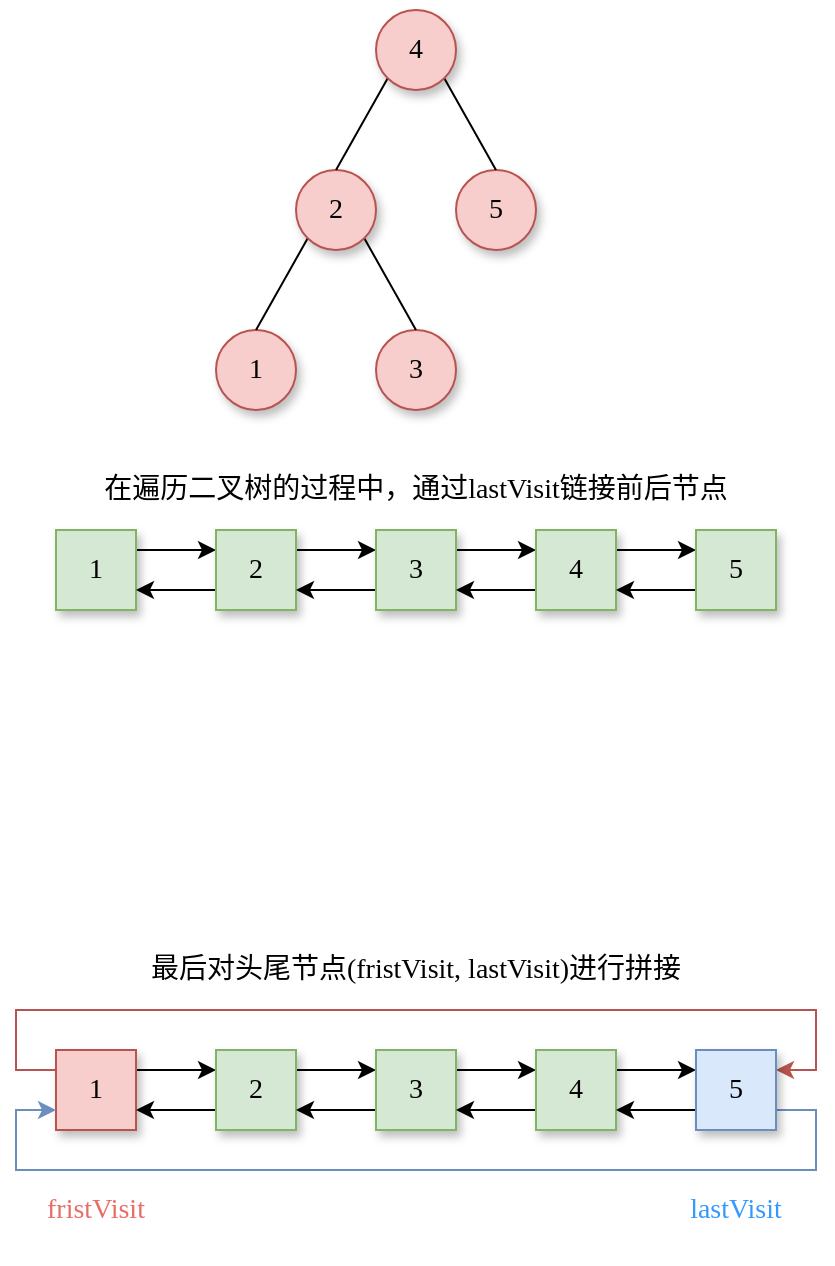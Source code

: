 <mxfile version="16.1.0" type="github">
  <diagram id="ih9pleKSEQteRKPzQB1U" name="第 1 页">
    <mxGraphModel dx="1042" dy="547" grid="1" gridSize="10" guides="1" tooltips="1" connect="1" arrows="1" fold="1" page="1" pageScale="1" pageWidth="827" pageHeight="1169" background="#ffffff" math="0" shadow="0">
      <root>
        <mxCell id="0" />
        <mxCell id="1" parent="0" />
        <mxCell id="TT5LCEEZez6pTTRrhasZ-1" value="&lt;font style=&quot;font-size: 14px&quot; face=&quot;Comic Sans MS&quot;&gt;1&lt;/font&gt;" style="ellipse;whiteSpace=wrap;html=1;aspect=fixed;fillColor=#f8cecc;strokeColor=#b85450;shadow=1;" vertex="1" parent="1">
          <mxGeometry x="240" y="280" width="40" height="40" as="geometry" />
        </mxCell>
        <mxCell id="TT5LCEEZez6pTTRrhasZ-2" value="&lt;font style=&quot;font-size: 14px&quot; face=&quot;Comic Sans MS&quot;&gt;3&lt;/font&gt;" style="ellipse;whiteSpace=wrap;html=1;aspect=fixed;fillColor=#f8cecc;strokeColor=#b85450;shadow=1;" vertex="1" parent="1">
          <mxGeometry x="320" y="280" width="40" height="40" as="geometry" />
        </mxCell>
        <mxCell id="TT5LCEEZez6pTTRrhasZ-8" style="edgeStyle=none;rounded=0;orthogonalLoop=1;jettySize=auto;html=1;exitX=0;exitY=1;exitDx=0;exitDy=0;entryX=0.5;entryY=0;entryDx=0;entryDy=0;endArrow=none;endFill=0;" edge="1" parent="1" source="TT5LCEEZez6pTTRrhasZ-3" target="TT5LCEEZez6pTTRrhasZ-1">
          <mxGeometry relative="1" as="geometry" />
        </mxCell>
        <mxCell id="TT5LCEEZez6pTTRrhasZ-9" style="edgeStyle=none;rounded=0;orthogonalLoop=1;jettySize=auto;html=1;exitX=1;exitY=1;exitDx=0;exitDy=0;entryX=0.5;entryY=0;entryDx=0;entryDy=0;endArrow=none;endFill=0;" edge="1" parent="1" source="TT5LCEEZez6pTTRrhasZ-3" target="TT5LCEEZez6pTTRrhasZ-2">
          <mxGeometry relative="1" as="geometry" />
        </mxCell>
        <mxCell id="TT5LCEEZez6pTTRrhasZ-3" value="&lt;font face=&quot;Comic Sans MS&quot; style=&quot;font-size: 14px&quot;&gt;2&lt;/font&gt;" style="ellipse;whiteSpace=wrap;html=1;aspect=fixed;fillColor=#f8cecc;strokeColor=#b85450;shadow=1;" vertex="1" parent="1">
          <mxGeometry x="280" y="200" width="40" height="40" as="geometry" />
        </mxCell>
        <mxCell id="TT5LCEEZez6pTTRrhasZ-4" value="&lt;font style=&quot;font-size: 14px&quot; face=&quot;Comic Sans MS&quot;&gt;5&lt;/font&gt;" style="ellipse;whiteSpace=wrap;html=1;aspect=fixed;fillColor=#f8cecc;strokeColor=#b85450;shadow=1;" vertex="1" parent="1">
          <mxGeometry x="360" y="200" width="40" height="40" as="geometry" />
        </mxCell>
        <mxCell id="TT5LCEEZez6pTTRrhasZ-6" style="rounded=0;orthogonalLoop=1;jettySize=auto;html=1;exitX=0;exitY=1;exitDx=0;exitDy=0;entryX=0.5;entryY=0;entryDx=0;entryDy=0;endArrow=none;endFill=0;" edge="1" parent="1" source="TT5LCEEZez6pTTRrhasZ-5" target="TT5LCEEZez6pTTRrhasZ-3">
          <mxGeometry relative="1" as="geometry" />
        </mxCell>
        <mxCell id="TT5LCEEZez6pTTRrhasZ-7" style="edgeStyle=none;rounded=0;orthogonalLoop=1;jettySize=auto;html=1;exitX=1;exitY=1;exitDx=0;exitDy=0;entryX=0.5;entryY=0;entryDx=0;entryDy=0;endArrow=none;endFill=0;" edge="1" parent="1" source="TT5LCEEZez6pTTRrhasZ-5" target="TT5LCEEZez6pTTRrhasZ-4">
          <mxGeometry relative="1" as="geometry" />
        </mxCell>
        <mxCell id="TT5LCEEZez6pTTRrhasZ-5" value="&lt;font style=&quot;font-size: 14px&quot; face=&quot;Comic Sans MS&quot;&gt;4&lt;/font&gt;" style="ellipse;whiteSpace=wrap;html=1;aspect=fixed;fillColor=#f8cecc;strokeColor=#b85450;shadow=1;" vertex="1" parent="1">
          <mxGeometry x="320" y="120" width="40" height="40" as="geometry" />
        </mxCell>
        <mxCell id="TT5LCEEZez6pTTRrhasZ-15" style="edgeStyle=none;rounded=0;orthogonalLoop=1;jettySize=auto;html=1;exitX=1;exitY=0.25;exitDx=0;exitDy=0;entryX=0;entryY=0.25;entryDx=0;entryDy=0;fontFamily=Comic Sans MS;fontSize=14;endArrow=classic;endFill=1;startArrow=none;startFill=0;" edge="1" parent="1" source="TT5LCEEZez6pTTRrhasZ-10" target="TT5LCEEZez6pTTRrhasZ-11">
          <mxGeometry relative="1" as="geometry" />
        </mxCell>
        <mxCell id="TT5LCEEZez6pTTRrhasZ-10" value="1" style="rounded=0;whiteSpace=wrap;html=1;shadow=1;fontFamily=Comic Sans MS;fontSize=14;fillColor=#d5e8d4;strokeColor=#82b366;" vertex="1" parent="1">
          <mxGeometry x="160" y="380" width="40" height="40" as="geometry" />
        </mxCell>
        <mxCell id="TT5LCEEZez6pTTRrhasZ-16" style="edgeStyle=none;rounded=0;orthogonalLoop=1;jettySize=auto;html=1;exitX=0;exitY=0.75;exitDx=0;exitDy=0;entryX=1;entryY=0.75;entryDx=0;entryDy=0;fontFamily=Comic Sans MS;fontSize=14;startArrow=none;startFill=0;endArrow=classic;endFill=1;" edge="1" parent="1" source="TT5LCEEZez6pTTRrhasZ-11" target="TT5LCEEZez6pTTRrhasZ-10">
          <mxGeometry relative="1" as="geometry" />
        </mxCell>
        <mxCell id="TT5LCEEZez6pTTRrhasZ-17" style="edgeStyle=none;rounded=0;orthogonalLoop=1;jettySize=auto;html=1;exitX=1;exitY=0.25;exitDx=0;exitDy=0;entryX=0;entryY=0.25;entryDx=0;entryDy=0;fontFamily=Comic Sans MS;fontSize=14;startArrow=none;startFill=0;endArrow=classic;endFill=1;" edge="1" parent="1" source="TT5LCEEZez6pTTRrhasZ-11" target="TT5LCEEZez6pTTRrhasZ-12">
          <mxGeometry relative="1" as="geometry" />
        </mxCell>
        <mxCell id="TT5LCEEZez6pTTRrhasZ-11" value="2" style="rounded=0;whiteSpace=wrap;html=1;shadow=1;fontFamily=Comic Sans MS;fontSize=14;fillColor=#d5e8d4;strokeColor=#82b366;" vertex="1" parent="1">
          <mxGeometry x="240" y="380" width="40" height="40" as="geometry" />
        </mxCell>
        <mxCell id="TT5LCEEZez6pTTRrhasZ-18" style="edgeStyle=none;rounded=0;orthogonalLoop=1;jettySize=auto;html=1;exitX=0;exitY=0.75;exitDx=0;exitDy=0;entryX=1;entryY=0.75;entryDx=0;entryDy=0;fontFamily=Comic Sans MS;fontSize=14;startArrow=none;startFill=0;endArrow=classic;endFill=1;" edge="1" parent="1" source="TT5LCEEZez6pTTRrhasZ-12" target="TT5LCEEZez6pTTRrhasZ-11">
          <mxGeometry relative="1" as="geometry" />
        </mxCell>
        <mxCell id="TT5LCEEZez6pTTRrhasZ-19" style="edgeStyle=none;rounded=0;orthogonalLoop=1;jettySize=auto;html=1;exitX=1;exitY=0.25;exitDx=0;exitDy=0;entryX=0;entryY=0.25;entryDx=0;entryDy=0;fontFamily=Comic Sans MS;fontSize=14;startArrow=none;startFill=0;endArrow=classic;endFill=1;" edge="1" parent="1" source="TT5LCEEZez6pTTRrhasZ-12" target="TT5LCEEZez6pTTRrhasZ-13">
          <mxGeometry relative="1" as="geometry" />
        </mxCell>
        <mxCell id="TT5LCEEZez6pTTRrhasZ-12" value="3" style="rounded=0;whiteSpace=wrap;html=1;shadow=1;fontFamily=Comic Sans MS;fontSize=14;fillColor=#d5e8d4;strokeColor=#82b366;" vertex="1" parent="1">
          <mxGeometry x="320" y="380" width="40" height="40" as="geometry" />
        </mxCell>
        <mxCell id="TT5LCEEZez6pTTRrhasZ-20" style="edgeStyle=none;rounded=0;orthogonalLoop=1;jettySize=auto;html=1;exitX=0;exitY=0.75;exitDx=0;exitDy=0;entryX=1;entryY=0.75;entryDx=0;entryDy=0;fontFamily=Comic Sans MS;fontSize=14;startArrow=none;startFill=0;endArrow=classic;endFill=1;" edge="1" parent="1" source="TT5LCEEZez6pTTRrhasZ-13" target="TT5LCEEZez6pTTRrhasZ-12">
          <mxGeometry relative="1" as="geometry" />
        </mxCell>
        <mxCell id="TT5LCEEZez6pTTRrhasZ-21" style="edgeStyle=none;rounded=0;orthogonalLoop=1;jettySize=auto;html=1;exitX=1;exitY=0.25;exitDx=0;exitDy=0;entryX=0;entryY=0.25;entryDx=0;entryDy=0;fontFamily=Comic Sans MS;fontSize=14;startArrow=none;startFill=0;endArrow=classic;endFill=1;" edge="1" parent="1" source="TT5LCEEZez6pTTRrhasZ-13" target="TT5LCEEZez6pTTRrhasZ-14">
          <mxGeometry relative="1" as="geometry" />
        </mxCell>
        <mxCell id="TT5LCEEZez6pTTRrhasZ-13" value="4" style="rounded=0;whiteSpace=wrap;html=1;shadow=1;fontFamily=Comic Sans MS;fontSize=14;fillColor=#d5e8d4;strokeColor=#82b366;" vertex="1" parent="1">
          <mxGeometry x="400" y="380" width="40" height="40" as="geometry" />
        </mxCell>
        <mxCell id="TT5LCEEZez6pTTRrhasZ-22" style="edgeStyle=none;rounded=0;orthogonalLoop=1;jettySize=auto;html=1;exitX=0;exitY=0.75;exitDx=0;exitDy=0;entryX=1;entryY=0.75;entryDx=0;entryDy=0;fontFamily=Comic Sans MS;fontSize=14;startArrow=none;startFill=0;endArrow=classic;endFill=1;" edge="1" parent="1" source="TT5LCEEZez6pTTRrhasZ-14" target="TT5LCEEZez6pTTRrhasZ-13">
          <mxGeometry relative="1" as="geometry" />
        </mxCell>
        <mxCell id="TT5LCEEZez6pTTRrhasZ-14" value="5" style="rounded=0;whiteSpace=wrap;html=1;shadow=1;fontFamily=Comic Sans MS;fontSize=14;fillColor=#d5e8d4;strokeColor=#82b366;" vertex="1" parent="1">
          <mxGeometry x="480" y="380" width="40" height="40" as="geometry" />
        </mxCell>
        <mxCell id="TT5LCEEZez6pTTRrhasZ-23" style="edgeStyle=none;rounded=0;orthogonalLoop=1;jettySize=auto;html=1;exitX=1;exitY=0.25;exitDx=0;exitDy=0;entryX=0;entryY=0.25;entryDx=0;entryDy=0;fontFamily=Comic Sans MS;fontSize=14;endArrow=classic;endFill=1;startArrow=none;startFill=0;" edge="1" parent="1" source="TT5LCEEZez6pTTRrhasZ-24" target="TT5LCEEZez6pTTRrhasZ-27">
          <mxGeometry relative="1" as="geometry" />
        </mxCell>
        <mxCell id="TT5LCEEZez6pTTRrhasZ-38" style="edgeStyle=orthogonalEdgeStyle;rounded=0;orthogonalLoop=1;jettySize=auto;html=1;exitX=0;exitY=0.25;exitDx=0;exitDy=0;fontFamily=Comic Sans MS;fontSize=14;startArrow=none;startFill=0;endArrow=classic;endFill=1;entryX=1;entryY=0.25;entryDx=0;entryDy=0;fillColor=#f8cecc;strokeColor=#b85450;" edge="1" parent="1" source="TT5LCEEZez6pTTRrhasZ-24" target="TT5LCEEZez6pTTRrhasZ-35">
          <mxGeometry relative="1" as="geometry">
            <mxPoint x="620" y="620" as="targetPoint" />
            <Array as="points">
              <mxPoint x="140" y="650" />
              <mxPoint x="140" y="620" />
              <mxPoint x="540" y="620" />
              <mxPoint x="540" y="650" />
            </Array>
          </mxGeometry>
        </mxCell>
        <mxCell id="TT5LCEEZez6pTTRrhasZ-24" value="1" style="rounded=0;whiteSpace=wrap;html=1;shadow=1;fontFamily=Comic Sans MS;fontSize=14;fillColor=#f8cecc;strokeColor=#b85450;" vertex="1" parent="1">
          <mxGeometry x="160" y="640" width="40" height="40" as="geometry" />
        </mxCell>
        <mxCell id="TT5LCEEZez6pTTRrhasZ-25" style="edgeStyle=none;rounded=0;orthogonalLoop=1;jettySize=auto;html=1;exitX=0;exitY=0.75;exitDx=0;exitDy=0;entryX=1;entryY=0.75;entryDx=0;entryDy=0;fontFamily=Comic Sans MS;fontSize=14;startArrow=none;startFill=0;endArrow=classic;endFill=1;" edge="1" parent="1" source="TT5LCEEZez6pTTRrhasZ-27" target="TT5LCEEZez6pTTRrhasZ-24">
          <mxGeometry relative="1" as="geometry" />
        </mxCell>
        <mxCell id="TT5LCEEZez6pTTRrhasZ-26" style="edgeStyle=none;rounded=0;orthogonalLoop=1;jettySize=auto;html=1;exitX=1;exitY=0.25;exitDx=0;exitDy=0;entryX=0;entryY=0.25;entryDx=0;entryDy=0;fontFamily=Comic Sans MS;fontSize=14;startArrow=none;startFill=0;endArrow=classic;endFill=1;" edge="1" parent="1" source="TT5LCEEZez6pTTRrhasZ-27" target="TT5LCEEZez6pTTRrhasZ-30">
          <mxGeometry relative="1" as="geometry" />
        </mxCell>
        <mxCell id="TT5LCEEZez6pTTRrhasZ-27" value="2" style="rounded=0;whiteSpace=wrap;html=1;shadow=1;fontFamily=Comic Sans MS;fontSize=14;fillColor=#d5e8d4;strokeColor=#82b366;" vertex="1" parent="1">
          <mxGeometry x="240" y="640" width="40" height="40" as="geometry" />
        </mxCell>
        <mxCell id="TT5LCEEZez6pTTRrhasZ-28" style="edgeStyle=none;rounded=0;orthogonalLoop=1;jettySize=auto;html=1;exitX=0;exitY=0.75;exitDx=0;exitDy=0;entryX=1;entryY=0.75;entryDx=0;entryDy=0;fontFamily=Comic Sans MS;fontSize=14;startArrow=none;startFill=0;endArrow=classic;endFill=1;" edge="1" parent="1" source="TT5LCEEZez6pTTRrhasZ-30" target="TT5LCEEZez6pTTRrhasZ-27">
          <mxGeometry relative="1" as="geometry" />
        </mxCell>
        <mxCell id="TT5LCEEZez6pTTRrhasZ-29" style="edgeStyle=none;rounded=0;orthogonalLoop=1;jettySize=auto;html=1;exitX=1;exitY=0.25;exitDx=0;exitDy=0;entryX=0;entryY=0.25;entryDx=0;entryDy=0;fontFamily=Comic Sans MS;fontSize=14;startArrow=none;startFill=0;endArrow=classic;endFill=1;" edge="1" parent="1" source="TT5LCEEZez6pTTRrhasZ-30" target="TT5LCEEZez6pTTRrhasZ-33">
          <mxGeometry relative="1" as="geometry" />
        </mxCell>
        <mxCell id="TT5LCEEZez6pTTRrhasZ-30" value="3" style="rounded=0;whiteSpace=wrap;html=1;shadow=1;fontFamily=Comic Sans MS;fontSize=14;fillColor=#d5e8d4;strokeColor=#82b366;" vertex="1" parent="1">
          <mxGeometry x="320" y="640" width="40" height="40" as="geometry" />
        </mxCell>
        <mxCell id="TT5LCEEZez6pTTRrhasZ-31" style="edgeStyle=none;rounded=0;orthogonalLoop=1;jettySize=auto;html=1;exitX=0;exitY=0.75;exitDx=0;exitDy=0;entryX=1;entryY=0.75;entryDx=0;entryDy=0;fontFamily=Comic Sans MS;fontSize=14;startArrow=none;startFill=0;endArrow=classic;endFill=1;" edge="1" parent="1" source="TT5LCEEZez6pTTRrhasZ-33" target="TT5LCEEZez6pTTRrhasZ-30">
          <mxGeometry relative="1" as="geometry" />
        </mxCell>
        <mxCell id="TT5LCEEZez6pTTRrhasZ-32" style="edgeStyle=none;rounded=0;orthogonalLoop=1;jettySize=auto;html=1;exitX=1;exitY=0.25;exitDx=0;exitDy=0;entryX=0;entryY=0.25;entryDx=0;entryDy=0;fontFamily=Comic Sans MS;fontSize=14;startArrow=none;startFill=0;endArrow=classic;endFill=1;" edge="1" parent="1" source="TT5LCEEZez6pTTRrhasZ-33" target="TT5LCEEZez6pTTRrhasZ-35">
          <mxGeometry relative="1" as="geometry" />
        </mxCell>
        <mxCell id="TT5LCEEZez6pTTRrhasZ-33" value="4" style="rounded=0;whiteSpace=wrap;html=1;shadow=1;fontFamily=Comic Sans MS;fontSize=14;fillColor=#d5e8d4;strokeColor=#82b366;" vertex="1" parent="1">
          <mxGeometry x="400" y="640" width="40" height="40" as="geometry" />
        </mxCell>
        <mxCell id="TT5LCEEZez6pTTRrhasZ-34" style="edgeStyle=none;rounded=0;orthogonalLoop=1;jettySize=auto;html=1;exitX=0;exitY=0.75;exitDx=0;exitDy=0;entryX=1;entryY=0.75;entryDx=0;entryDy=0;fontFamily=Comic Sans MS;fontSize=14;startArrow=none;startFill=0;endArrow=classic;endFill=1;" edge="1" parent="1" source="TT5LCEEZez6pTTRrhasZ-35" target="TT5LCEEZez6pTTRrhasZ-33">
          <mxGeometry relative="1" as="geometry" />
        </mxCell>
        <mxCell id="TT5LCEEZez6pTTRrhasZ-37" style="edgeStyle=orthogonalEdgeStyle;rounded=0;orthogonalLoop=1;jettySize=auto;html=1;fontFamily=Comic Sans MS;fontSize=14;startArrow=none;startFill=0;endArrow=classic;endFill=1;entryX=0;entryY=0.75;entryDx=0;entryDy=0;exitX=1;exitY=0.75;exitDx=0;exitDy=0;fillColor=#dae8fc;strokeColor=#6c8ebf;" edge="1" parent="1" source="TT5LCEEZez6pTTRrhasZ-35" target="TT5LCEEZez6pTTRrhasZ-24">
          <mxGeometry relative="1" as="geometry">
            <mxPoint x="560" y="660" as="targetPoint" />
            <mxPoint x="590" y="700" as="sourcePoint" />
            <Array as="points">
              <mxPoint x="540" y="670" />
              <mxPoint x="540" y="700" />
              <mxPoint x="140" y="700" />
              <mxPoint x="140" y="670" />
            </Array>
          </mxGeometry>
        </mxCell>
        <mxCell id="TT5LCEEZez6pTTRrhasZ-35" value="5" style="rounded=0;whiteSpace=wrap;html=1;shadow=1;fontFamily=Comic Sans MS;fontSize=14;fillColor=#dae8fc;strokeColor=#6c8ebf;" vertex="1" parent="1">
          <mxGeometry x="480" y="640" width="40" height="40" as="geometry" />
        </mxCell>
        <mxCell id="TT5LCEEZez6pTTRrhasZ-39" value="最后对头尾节点(fristVisit, lastVisit)进行拼接" style="text;html=1;strokeColor=none;fillColor=none;align=center;verticalAlign=middle;whiteSpace=wrap;rounded=0;shadow=1;fontFamily=Comic Sans MS;fontSize=14;" vertex="1" parent="1">
          <mxGeometry x="160" y="580" width="360" height="40" as="geometry" />
        </mxCell>
        <mxCell id="TT5LCEEZez6pTTRrhasZ-40" value="在遍历二叉树的过程中，通过lastVisit链接前后节点" style="text;html=1;strokeColor=none;fillColor=none;align=center;verticalAlign=middle;whiteSpace=wrap;rounded=0;shadow=1;fontFamily=Comic Sans MS;fontSize=14;" vertex="1" parent="1">
          <mxGeometry x="160" y="340" width="360" height="40" as="geometry" />
        </mxCell>
        <mxCell id="TT5LCEEZez6pTTRrhasZ-41" value="&lt;font color=&quot;#ea6b66&quot;&gt;fristVisit&lt;/font&gt;" style="text;html=1;strokeColor=none;fillColor=none;align=center;verticalAlign=middle;whiteSpace=wrap;rounded=0;shadow=1;fontFamily=Comic Sans MS;fontSize=14;" vertex="1" parent="1">
          <mxGeometry x="140" y="700" width="80" height="40" as="geometry" />
        </mxCell>
        <mxCell id="TT5LCEEZez6pTTRrhasZ-42" value="&lt;font color=&quot;#3399ff&quot;&gt;lastVisit&lt;/font&gt;" style="text;html=1;strokeColor=none;fillColor=none;align=center;verticalAlign=middle;whiteSpace=wrap;rounded=0;shadow=1;fontFamily=Comic Sans MS;fontSize=14;fontColor=#EA6B66;" vertex="1" parent="1">
          <mxGeometry x="460" y="700" width="80" height="40" as="geometry" />
        </mxCell>
      </root>
    </mxGraphModel>
  </diagram>
</mxfile>

